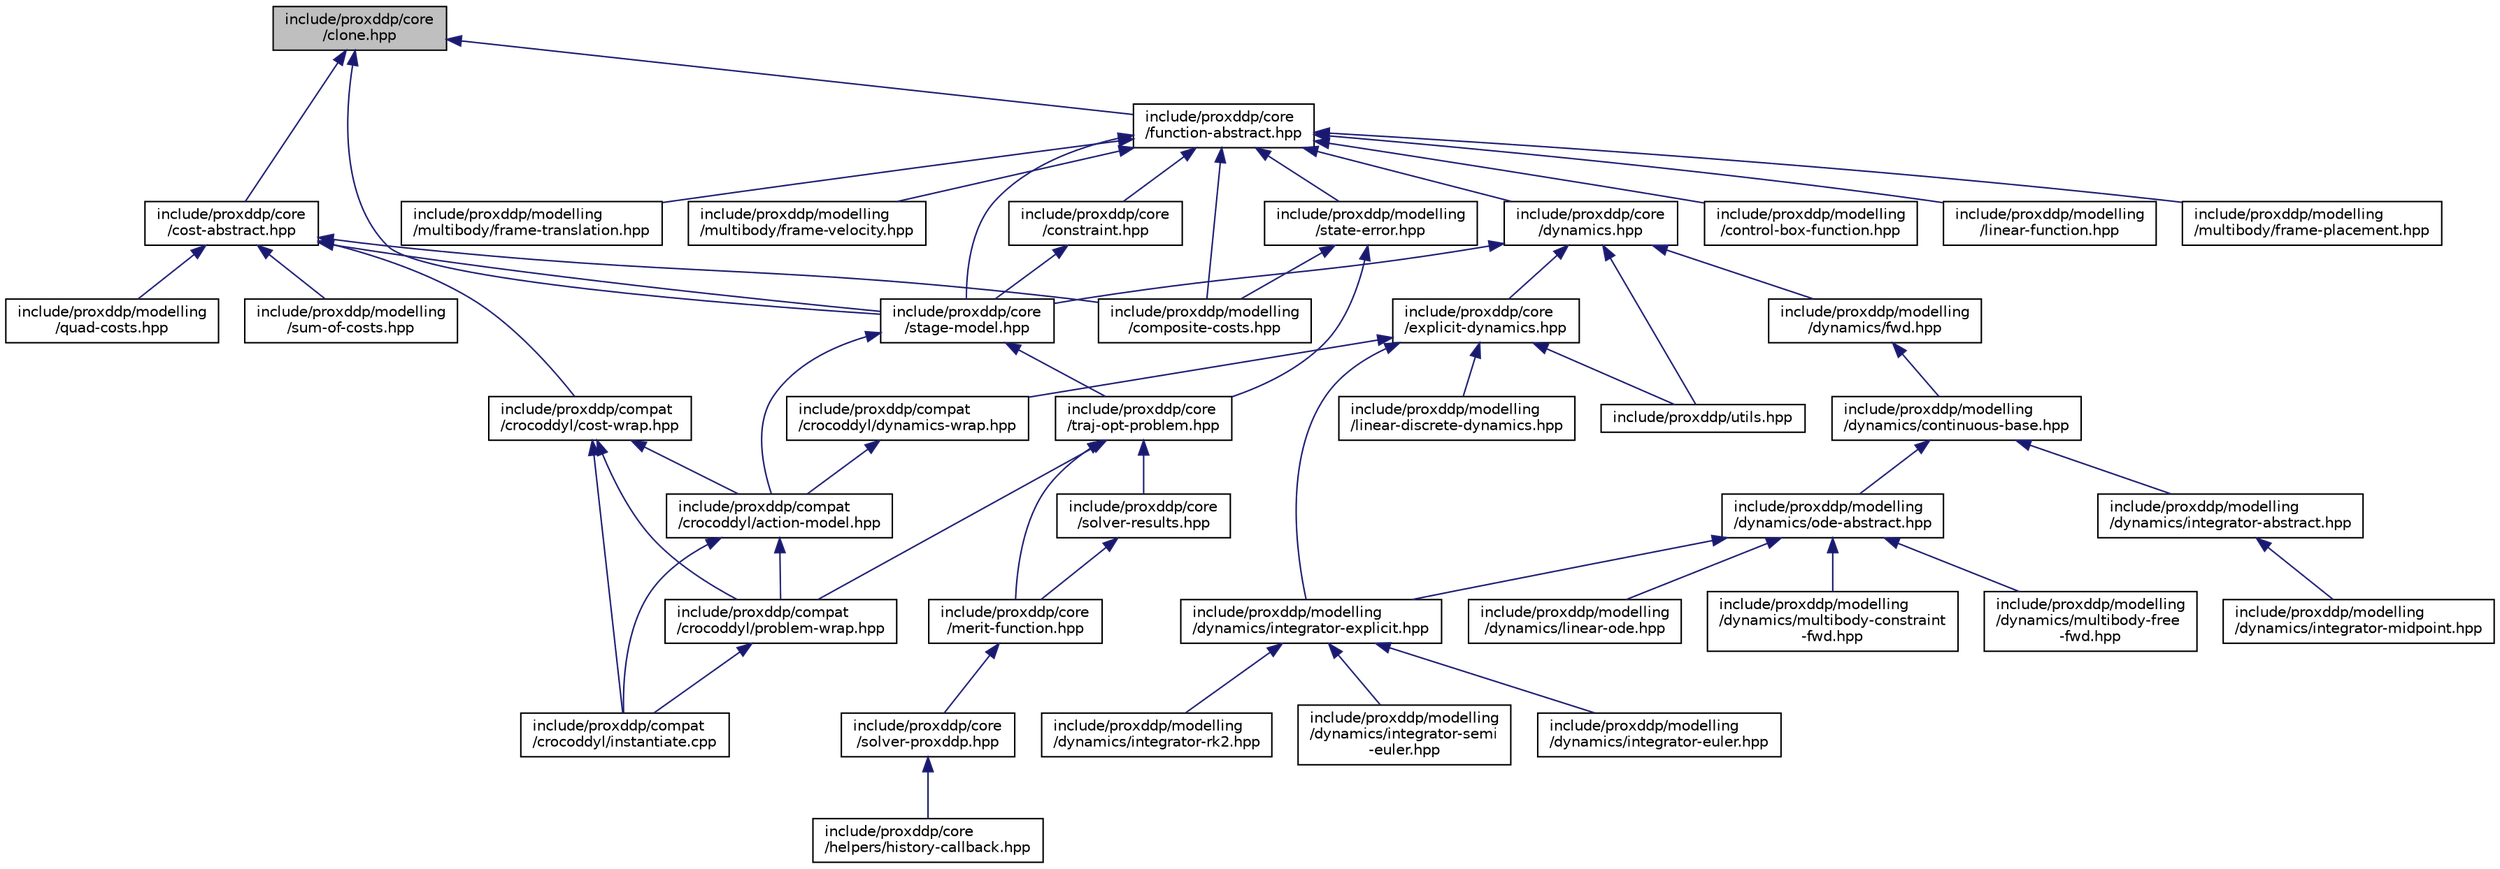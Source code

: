 digraph "include/proxddp/core/clone.hpp"
{
 // LATEX_PDF_SIZE
  bgcolor="transparent";
  edge [fontname="Helvetica",fontsize="10",labelfontname="Helvetica",labelfontsize="10"];
  node [fontname="Helvetica",fontsize="10",shape=record];
  Node1 [label="include/proxddp/core\l/clone.hpp",height=0.2,width=0.4,color="black", fillcolor="grey75", style="filled", fontcolor="black",tooltip=" "];
  Node1 -> Node2 [dir="back",color="midnightblue",fontsize="10",style="solid",fontname="Helvetica"];
  Node2 [label="include/proxddp/core\l/cost-abstract.hpp",height=0.2,width=0.4,color="black",URL="$cost-abstract_8hpp.html",tooltip=" "];
  Node2 -> Node3 [dir="back",color="midnightblue",fontsize="10",style="solid",fontname="Helvetica"];
  Node3 [label="include/proxddp/compat\l/crocoddyl/cost-wrap.hpp",height=0.2,width=0.4,color="black",URL="$cost-wrap_8hpp.html",tooltip=" "];
  Node3 -> Node4 [dir="back",color="midnightblue",fontsize="10",style="solid",fontname="Helvetica"];
  Node4 [label="include/proxddp/compat\l/crocoddyl/action-model.hpp",height=0.2,width=0.4,color="black",URL="$action-model_8hpp.html",tooltip=" "];
  Node4 -> Node5 [dir="back",color="midnightblue",fontsize="10",style="solid",fontname="Helvetica"];
  Node5 [label="include/proxddp/compat\l/crocoddyl/instantiate.cpp",height=0.2,width=0.4,color="black",URL="$instantiate_8cpp.html",tooltip=" "];
  Node4 -> Node6 [dir="back",color="midnightblue",fontsize="10",style="solid",fontname="Helvetica"];
  Node6 [label="include/proxddp/compat\l/crocoddyl/problem-wrap.hpp",height=0.2,width=0.4,color="black",URL="$problem-wrap_8hpp.html",tooltip=" "];
  Node6 -> Node5 [dir="back",color="midnightblue",fontsize="10",style="solid",fontname="Helvetica"];
  Node3 -> Node5 [dir="back",color="midnightblue",fontsize="10",style="solid",fontname="Helvetica"];
  Node3 -> Node6 [dir="back",color="midnightblue",fontsize="10",style="solid",fontname="Helvetica"];
  Node2 -> Node7 [dir="back",color="midnightblue",fontsize="10",style="solid",fontname="Helvetica"];
  Node7 [label="include/proxddp/core\l/stage-model.hpp",height=0.2,width=0.4,color="black",URL="$stage-model_8hpp.html",tooltip=" "];
  Node7 -> Node4 [dir="back",color="midnightblue",fontsize="10",style="solid",fontname="Helvetica"];
  Node7 -> Node8 [dir="back",color="midnightblue",fontsize="10",style="solid",fontname="Helvetica"];
  Node8 [label="include/proxddp/core\l/traj-opt-problem.hpp",height=0.2,width=0.4,color="black",URL="$traj-opt-problem_8hpp.html",tooltip=" "];
  Node8 -> Node6 [dir="back",color="midnightblue",fontsize="10",style="solid",fontname="Helvetica"];
  Node8 -> Node9 [dir="back",color="midnightblue",fontsize="10",style="solid",fontname="Helvetica"];
  Node9 [label="include/proxddp/core\l/merit-function.hpp",height=0.2,width=0.4,color="black",URL="$merit-function_8hpp.html",tooltip=" "];
  Node9 -> Node10 [dir="back",color="midnightblue",fontsize="10",style="solid",fontname="Helvetica"];
  Node10 [label="include/proxddp/core\l/solver-proxddp.hpp",height=0.2,width=0.4,color="black",URL="$solver-proxddp_8hpp.html",tooltip="Definitions for the proximal trajectory optimization algorithm."];
  Node10 -> Node11 [dir="back",color="midnightblue",fontsize="10",style="solid",fontname="Helvetica"];
  Node11 [label="include/proxddp/core\l/helpers/history-callback.hpp",height=0.2,width=0.4,color="black",URL="$history-callback_8hpp.html",tooltip=" "];
  Node8 -> Node12 [dir="back",color="midnightblue",fontsize="10",style="solid",fontname="Helvetica"];
  Node12 [label="include/proxddp/core\l/solver-results.hpp",height=0.2,width=0.4,color="black",URL="$solver-results_8hpp.html",tooltip=" "];
  Node12 -> Node9 [dir="back",color="midnightblue",fontsize="10",style="solid",fontname="Helvetica"];
  Node2 -> Node13 [dir="back",color="midnightblue",fontsize="10",style="solid",fontname="Helvetica"];
  Node13 [label="include/proxddp/modelling\l/composite-costs.hpp",height=0.2,width=0.4,color="black",URL="$composite-costs_8hpp.html",tooltip=" "];
  Node2 -> Node14 [dir="back",color="midnightblue",fontsize="10",style="solid",fontname="Helvetica"];
  Node14 [label="include/proxddp/modelling\l/quad-costs.hpp",height=0.2,width=0.4,color="black",URL="$quad-costs_8hpp.html",tooltip=" "];
  Node2 -> Node15 [dir="back",color="midnightblue",fontsize="10",style="solid",fontname="Helvetica"];
  Node15 [label="include/proxddp/modelling\l/sum-of-costs.hpp",height=0.2,width=0.4,color="black",URL="$sum-of-costs_8hpp.html",tooltip=" "];
  Node1 -> Node16 [dir="back",color="midnightblue",fontsize="10",style="solid",fontname="Helvetica"];
  Node16 [label="include/proxddp/core\l/function-abstract.hpp",height=0.2,width=0.4,color="black",URL="$function-abstract_8hpp.html",tooltip="Base definitions for ternary functions."];
  Node16 -> Node17 [dir="back",color="midnightblue",fontsize="10",style="solid",fontname="Helvetica"];
  Node17 [label="include/proxddp/core\l/dynamics.hpp",height=0.2,width=0.4,color="black",URL="$dynamics_8hpp.html",tooltip=" "];
  Node17 -> Node18 [dir="back",color="midnightblue",fontsize="10",style="solid",fontname="Helvetica"];
  Node18 [label="include/proxddp/core\l/explicit-dynamics.hpp",height=0.2,width=0.4,color="black",URL="$explicit-dynamics_8hpp.html",tooltip=" "];
  Node18 -> Node19 [dir="back",color="midnightblue",fontsize="10",style="solid",fontname="Helvetica"];
  Node19 [label="include/proxddp/compat\l/crocoddyl/dynamics-wrap.hpp",height=0.2,width=0.4,color="black",URL="$dynamics-wrap_8hpp.html",tooltip=" "];
  Node19 -> Node4 [dir="back",color="midnightblue",fontsize="10",style="solid",fontname="Helvetica"];
  Node18 -> Node20 [dir="back",color="midnightblue",fontsize="10",style="solid",fontname="Helvetica"];
  Node20 [label="include/proxddp/modelling\l/dynamics/integrator-explicit.hpp",height=0.2,width=0.4,color="black",URL="$integrator-explicit_8hpp.html",tooltip="Base definitions for explicit integrators."];
  Node20 -> Node21 [dir="back",color="midnightblue",fontsize="10",style="solid",fontname="Helvetica"];
  Node21 [label="include/proxddp/modelling\l/dynamics/integrator-euler.hpp",height=0.2,width=0.4,color="black",URL="$integrator-euler_8hpp.html",tooltip="Define the explicit Euler integrator."];
  Node20 -> Node22 [dir="back",color="midnightblue",fontsize="10",style="solid",fontname="Helvetica"];
  Node22 [label="include/proxddp/modelling\l/dynamics/integrator-rk2.hpp",height=0.2,width=0.4,color="black",URL="$integrator-rk2_8hpp.html",tooltip=" "];
  Node20 -> Node23 [dir="back",color="midnightblue",fontsize="10",style="solid",fontname="Helvetica"];
  Node23 [label="include/proxddp/modelling\l/dynamics/integrator-semi\l-euler.hpp",height=0.2,width=0.4,color="black",URL="$integrator-semi-euler_8hpp.html",tooltip=" "];
  Node18 -> Node24 [dir="back",color="midnightblue",fontsize="10",style="solid",fontname="Helvetica"];
  Node24 [label="include/proxddp/modelling\l/linear-discrete-dynamics.hpp",height=0.2,width=0.4,color="black",URL="$linear-discrete-dynamics_8hpp.html",tooltip=" "];
  Node18 -> Node25 [dir="back",color="midnightblue",fontsize="10",style="solid",fontname="Helvetica"];
  Node25 [label="include/proxddp/utils.hpp",height=0.2,width=0.4,color="black",URL="$utils_8hpp.html",tooltip=" "];
  Node17 -> Node7 [dir="back",color="midnightblue",fontsize="10",style="solid",fontname="Helvetica"];
  Node17 -> Node26 [dir="back",color="midnightblue",fontsize="10",style="solid",fontname="Helvetica"];
  Node26 [label="include/proxddp/modelling\l/dynamics/fwd.hpp",height=0.2,width=0.4,color="black",URL="$modelling_2dynamics_2fwd_8hpp.html",tooltip=" "];
  Node26 -> Node27 [dir="back",color="midnightblue",fontsize="10",style="solid",fontname="Helvetica"];
  Node27 [label="include/proxddp/modelling\l/dynamics/continuous-base.hpp",height=0.2,width=0.4,color="black",URL="$continuous-base_8hpp.html",tooltip="Base definitions for continuous dynamics."];
  Node27 -> Node28 [dir="back",color="midnightblue",fontsize="10",style="solid",fontname="Helvetica"];
  Node28 [label="include/proxddp/modelling\l/dynamics/integrator-abstract.hpp",height=0.2,width=0.4,color="black",URL="$integrator-abstract_8hpp.html",tooltip="Base definitions for numerical integrators."];
  Node28 -> Node29 [dir="back",color="midnightblue",fontsize="10",style="solid",fontname="Helvetica"];
  Node29 [label="include/proxddp/modelling\l/dynamics/integrator-midpoint.hpp",height=0.2,width=0.4,color="black",URL="$integrator-midpoint_8hpp.html",tooltip=" "];
  Node27 -> Node30 [dir="back",color="midnightblue",fontsize="10",style="solid",fontname="Helvetica"];
  Node30 [label="include/proxddp/modelling\l/dynamics/ode-abstract.hpp",height=0.2,width=0.4,color="black",URL="$ode-abstract_8hpp.html",tooltip="Defines a class representing ODEs."];
  Node30 -> Node20 [dir="back",color="midnightblue",fontsize="10",style="solid",fontname="Helvetica"];
  Node30 -> Node31 [dir="back",color="midnightblue",fontsize="10",style="solid",fontname="Helvetica"];
  Node31 [label="include/proxddp/modelling\l/dynamics/linear-ode.hpp",height=0.2,width=0.4,color="black",URL="$linear-ode_8hpp.html",tooltip=" "];
  Node30 -> Node32 [dir="back",color="midnightblue",fontsize="10",style="solid",fontname="Helvetica"];
  Node32 [label="include/proxddp/modelling\l/dynamics/multibody-constraint\l-fwd.hpp",height=0.2,width=0.4,color="black",URL="$multibody-constraint-fwd_8hpp.html",tooltip=" "];
  Node30 -> Node33 [dir="back",color="midnightblue",fontsize="10",style="solid",fontname="Helvetica"];
  Node33 [label="include/proxddp/modelling\l/dynamics/multibody-free\l-fwd.hpp",height=0.2,width=0.4,color="black",URL="$multibody-free-fwd_8hpp.html",tooltip=" "];
  Node17 -> Node25 [dir="back",color="midnightblue",fontsize="10",style="solid",fontname="Helvetica"];
  Node16 -> Node7 [dir="back",color="midnightblue",fontsize="10",style="solid",fontname="Helvetica"];
  Node16 -> Node34 [dir="back",color="midnightblue",fontsize="10",style="solid",fontname="Helvetica"];
  Node34 [label="include/proxddp/core\l/constraint.hpp",height=0.2,width=0.4,color="black",URL="$constraint_8hpp.html",tooltip="Defines the constraint object for this library."];
  Node34 -> Node7 [dir="back",color="midnightblue",fontsize="10",style="solid",fontname="Helvetica"];
  Node16 -> Node35 [dir="back",color="midnightblue",fontsize="10",style="solid",fontname="Helvetica"];
  Node35 [label="include/proxddp/modelling\l/state-error.hpp",height=0.2,width=0.4,color="black",URL="$state-error_8hpp.html",tooltip=" "];
  Node35 -> Node8 [dir="back",color="midnightblue",fontsize="10",style="solid",fontname="Helvetica"];
  Node35 -> Node13 [dir="back",color="midnightblue",fontsize="10",style="solid",fontname="Helvetica"];
  Node16 -> Node13 [dir="back",color="midnightblue",fontsize="10",style="solid",fontname="Helvetica"];
  Node16 -> Node36 [dir="back",color="midnightblue",fontsize="10",style="solid",fontname="Helvetica"];
  Node36 [label="include/proxddp/modelling\l/control-box-function.hpp",height=0.2,width=0.4,color="black",URL="$control-box-function_8hpp.html",tooltip=" "];
  Node16 -> Node37 [dir="back",color="midnightblue",fontsize="10",style="solid",fontname="Helvetica"];
  Node37 [label="include/proxddp/modelling\l/linear-function.hpp",height=0.2,width=0.4,color="black",URL="$linear-function_8hpp.html",tooltip=" "];
  Node16 -> Node38 [dir="back",color="midnightblue",fontsize="10",style="solid",fontname="Helvetica"];
  Node38 [label="include/proxddp/modelling\l/multibody/frame-placement.hpp",height=0.2,width=0.4,color="black",URL="$frame-placement_8hpp.html",tooltip=" "];
  Node16 -> Node39 [dir="back",color="midnightblue",fontsize="10",style="solid",fontname="Helvetica"];
  Node39 [label="include/proxddp/modelling\l/multibody/frame-translation.hpp",height=0.2,width=0.4,color="black",URL="$frame-translation_8hpp.html",tooltip=" "];
  Node16 -> Node40 [dir="back",color="midnightblue",fontsize="10",style="solid",fontname="Helvetica"];
  Node40 [label="include/proxddp/modelling\l/multibody/frame-velocity.hpp",height=0.2,width=0.4,color="black",URL="$frame-velocity_8hpp.html",tooltip=" "];
  Node1 -> Node7 [dir="back",color="midnightblue",fontsize="10",style="solid",fontname="Helvetica"];
}
